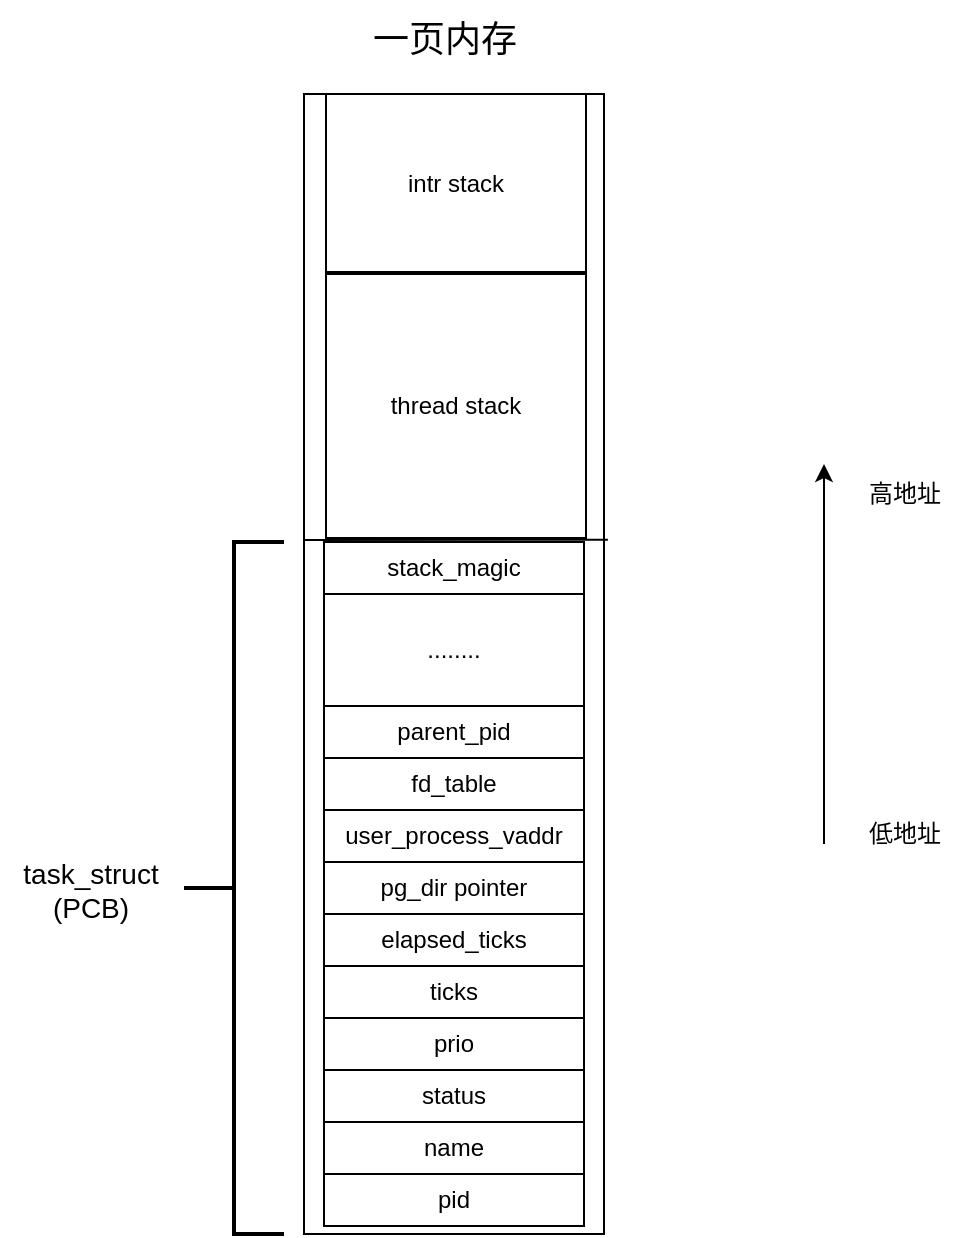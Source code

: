 <mxfile version="21.6.2" type="device">
  <diagram name="第 1 页" id="kEbg-usERxGq80pXlGAe">
    <mxGraphModel dx="1434" dy="796" grid="1" gridSize="10" guides="1" tooltips="1" connect="1" arrows="1" fold="1" page="1" pageScale="1" pageWidth="827" pageHeight="1169" math="0" shadow="0">
      <root>
        <mxCell id="0" />
        <mxCell id="1" parent="0" />
        <mxCell id="ojN8ayJvX9G2cb4ZTmDT-1" value="" style="rounded=0;whiteSpace=wrap;html=1;" vertex="1" parent="1">
          <mxGeometry x="310" y="80" width="150" height="570" as="geometry" />
        </mxCell>
        <mxCell id="ojN8ayJvX9G2cb4ZTmDT-4" value="低地址" style="text;html=1;align=center;verticalAlign=middle;resizable=0;points=[];autosize=1;strokeColor=none;fillColor=none;" vertex="1" parent="1">
          <mxGeometry x="580" y="435" width="60" height="30" as="geometry" />
        </mxCell>
        <mxCell id="ojN8ayJvX9G2cb4ZTmDT-5" value="高地址" style="text;html=1;align=center;verticalAlign=middle;resizable=0;points=[];autosize=1;strokeColor=none;fillColor=none;" vertex="1" parent="1">
          <mxGeometry x="580" y="265" width="60" height="30" as="geometry" />
        </mxCell>
        <mxCell id="ojN8ayJvX9G2cb4ZTmDT-6" value="" style="endArrow=classic;html=1;rounded=0;" edge="1" parent="1">
          <mxGeometry width="50" height="50" relative="1" as="geometry">
            <mxPoint x="570" y="455" as="sourcePoint" />
            <mxPoint x="570" y="265" as="targetPoint" />
          </mxGeometry>
        </mxCell>
        <mxCell id="ojN8ayJvX9G2cb4ZTmDT-7" value="&lt;font style=&quot;font-size: 18px;&quot;&gt;一页内存&lt;/font&gt;" style="text;html=1;align=center;verticalAlign=middle;resizable=0;points=[];autosize=1;strokeColor=none;fillColor=none;" vertex="1" parent="1">
          <mxGeometry x="330" y="33" width="100" height="40" as="geometry" />
        </mxCell>
        <mxCell id="ojN8ayJvX9G2cb4ZTmDT-8" value="" style="endArrow=none;html=1;rounded=0;entryX=1.013;entryY=0.416;entryDx=0;entryDy=0;entryPerimeter=0;" edge="1" parent="1">
          <mxGeometry width="50" height="50" relative="1" as="geometry">
            <mxPoint x="310" y="303" as="sourcePoint" />
            <mxPoint x="461.95" y="302.85" as="targetPoint" />
          </mxGeometry>
        </mxCell>
        <mxCell id="ojN8ayJvX9G2cb4ZTmDT-15" value="intr stack" style="rounded=0;whiteSpace=wrap;html=1;" vertex="1" parent="1">
          <mxGeometry x="321" y="80" width="130" height="89" as="geometry" />
        </mxCell>
        <mxCell id="ojN8ayJvX9G2cb4ZTmDT-16" value="thread stack" style="rounded=0;whiteSpace=wrap;html=1;" vertex="1" parent="1">
          <mxGeometry x="321" y="170" width="130" height="132" as="geometry" />
        </mxCell>
        <mxCell id="ojN8ayJvX9G2cb4ZTmDT-17" value="stack_magic" style="rounded=0;whiteSpace=wrap;html=1;" vertex="1" parent="1">
          <mxGeometry x="320" y="304" width="130" height="26" as="geometry" />
        </mxCell>
        <mxCell id="ojN8ayJvX9G2cb4ZTmDT-19" value="pid" style="rounded=0;whiteSpace=wrap;html=1;" vertex="1" parent="1">
          <mxGeometry x="320" y="620" width="130" height="26" as="geometry" />
        </mxCell>
        <mxCell id="ojN8ayJvX9G2cb4ZTmDT-21" value="name" style="rounded=0;whiteSpace=wrap;html=1;" vertex="1" parent="1">
          <mxGeometry x="320" y="594" width="130" height="26" as="geometry" />
        </mxCell>
        <mxCell id="ojN8ayJvX9G2cb4ZTmDT-22" value="status" style="rounded=0;whiteSpace=wrap;html=1;" vertex="1" parent="1">
          <mxGeometry x="320" y="568" width="130" height="26" as="geometry" />
        </mxCell>
        <mxCell id="ojN8ayJvX9G2cb4ZTmDT-23" value="prio" style="rounded=0;whiteSpace=wrap;html=1;" vertex="1" parent="1">
          <mxGeometry x="320" y="542" width="130" height="26" as="geometry" />
        </mxCell>
        <mxCell id="ojN8ayJvX9G2cb4ZTmDT-24" value="ticks" style="rounded=0;whiteSpace=wrap;html=1;" vertex="1" parent="1">
          <mxGeometry x="320" y="516" width="130" height="26" as="geometry" />
        </mxCell>
        <mxCell id="ojN8ayJvX9G2cb4ZTmDT-25" value="elapsed_ticks" style="rounded=0;whiteSpace=wrap;html=1;" vertex="1" parent="1">
          <mxGeometry x="320" y="490" width="130" height="26" as="geometry" />
        </mxCell>
        <mxCell id="ojN8ayJvX9G2cb4ZTmDT-26" value="pg_dir pointer" style="rounded=0;whiteSpace=wrap;html=1;" vertex="1" parent="1">
          <mxGeometry x="320" y="464" width="130" height="26" as="geometry" />
        </mxCell>
        <mxCell id="ojN8ayJvX9G2cb4ZTmDT-27" value="user_process_vaddr" style="rounded=0;whiteSpace=wrap;html=1;" vertex="1" parent="1">
          <mxGeometry x="320" y="438" width="130" height="26" as="geometry" />
        </mxCell>
        <mxCell id="ojN8ayJvX9G2cb4ZTmDT-28" value="fd_table" style="rounded=0;whiteSpace=wrap;html=1;" vertex="1" parent="1">
          <mxGeometry x="320" y="412" width="130" height="26" as="geometry" />
        </mxCell>
        <mxCell id="ojN8ayJvX9G2cb4ZTmDT-29" value="parent_pid" style="rounded=0;whiteSpace=wrap;html=1;" vertex="1" parent="1">
          <mxGeometry x="320" y="386" width="130" height="26" as="geometry" />
        </mxCell>
        <mxCell id="ojN8ayJvX9G2cb4ZTmDT-30" value="........" style="rounded=0;whiteSpace=wrap;html=1;" vertex="1" parent="1">
          <mxGeometry x="320" y="330" width="130" height="56" as="geometry" />
        </mxCell>
        <mxCell id="ojN8ayJvX9G2cb4ZTmDT-32" value="" style="strokeWidth=2;html=1;shape=mxgraph.flowchart.annotation_2;align=left;labelPosition=right;pointerEvents=1;" vertex="1" parent="1">
          <mxGeometry x="250" y="304" width="50" height="346" as="geometry" />
        </mxCell>
        <mxCell id="ojN8ayJvX9G2cb4ZTmDT-33" value="&lt;font style=&quot;font-size: 14px;&quot;&gt;task_struct&lt;br&gt;(PCB)&lt;br&gt;&lt;/font&gt;" style="text;html=1;align=center;verticalAlign=middle;resizable=0;points=[];autosize=1;strokeColor=none;fillColor=none;" vertex="1" parent="1">
          <mxGeometry x="158" y="453" width="90" height="50" as="geometry" />
        </mxCell>
      </root>
    </mxGraphModel>
  </diagram>
</mxfile>
